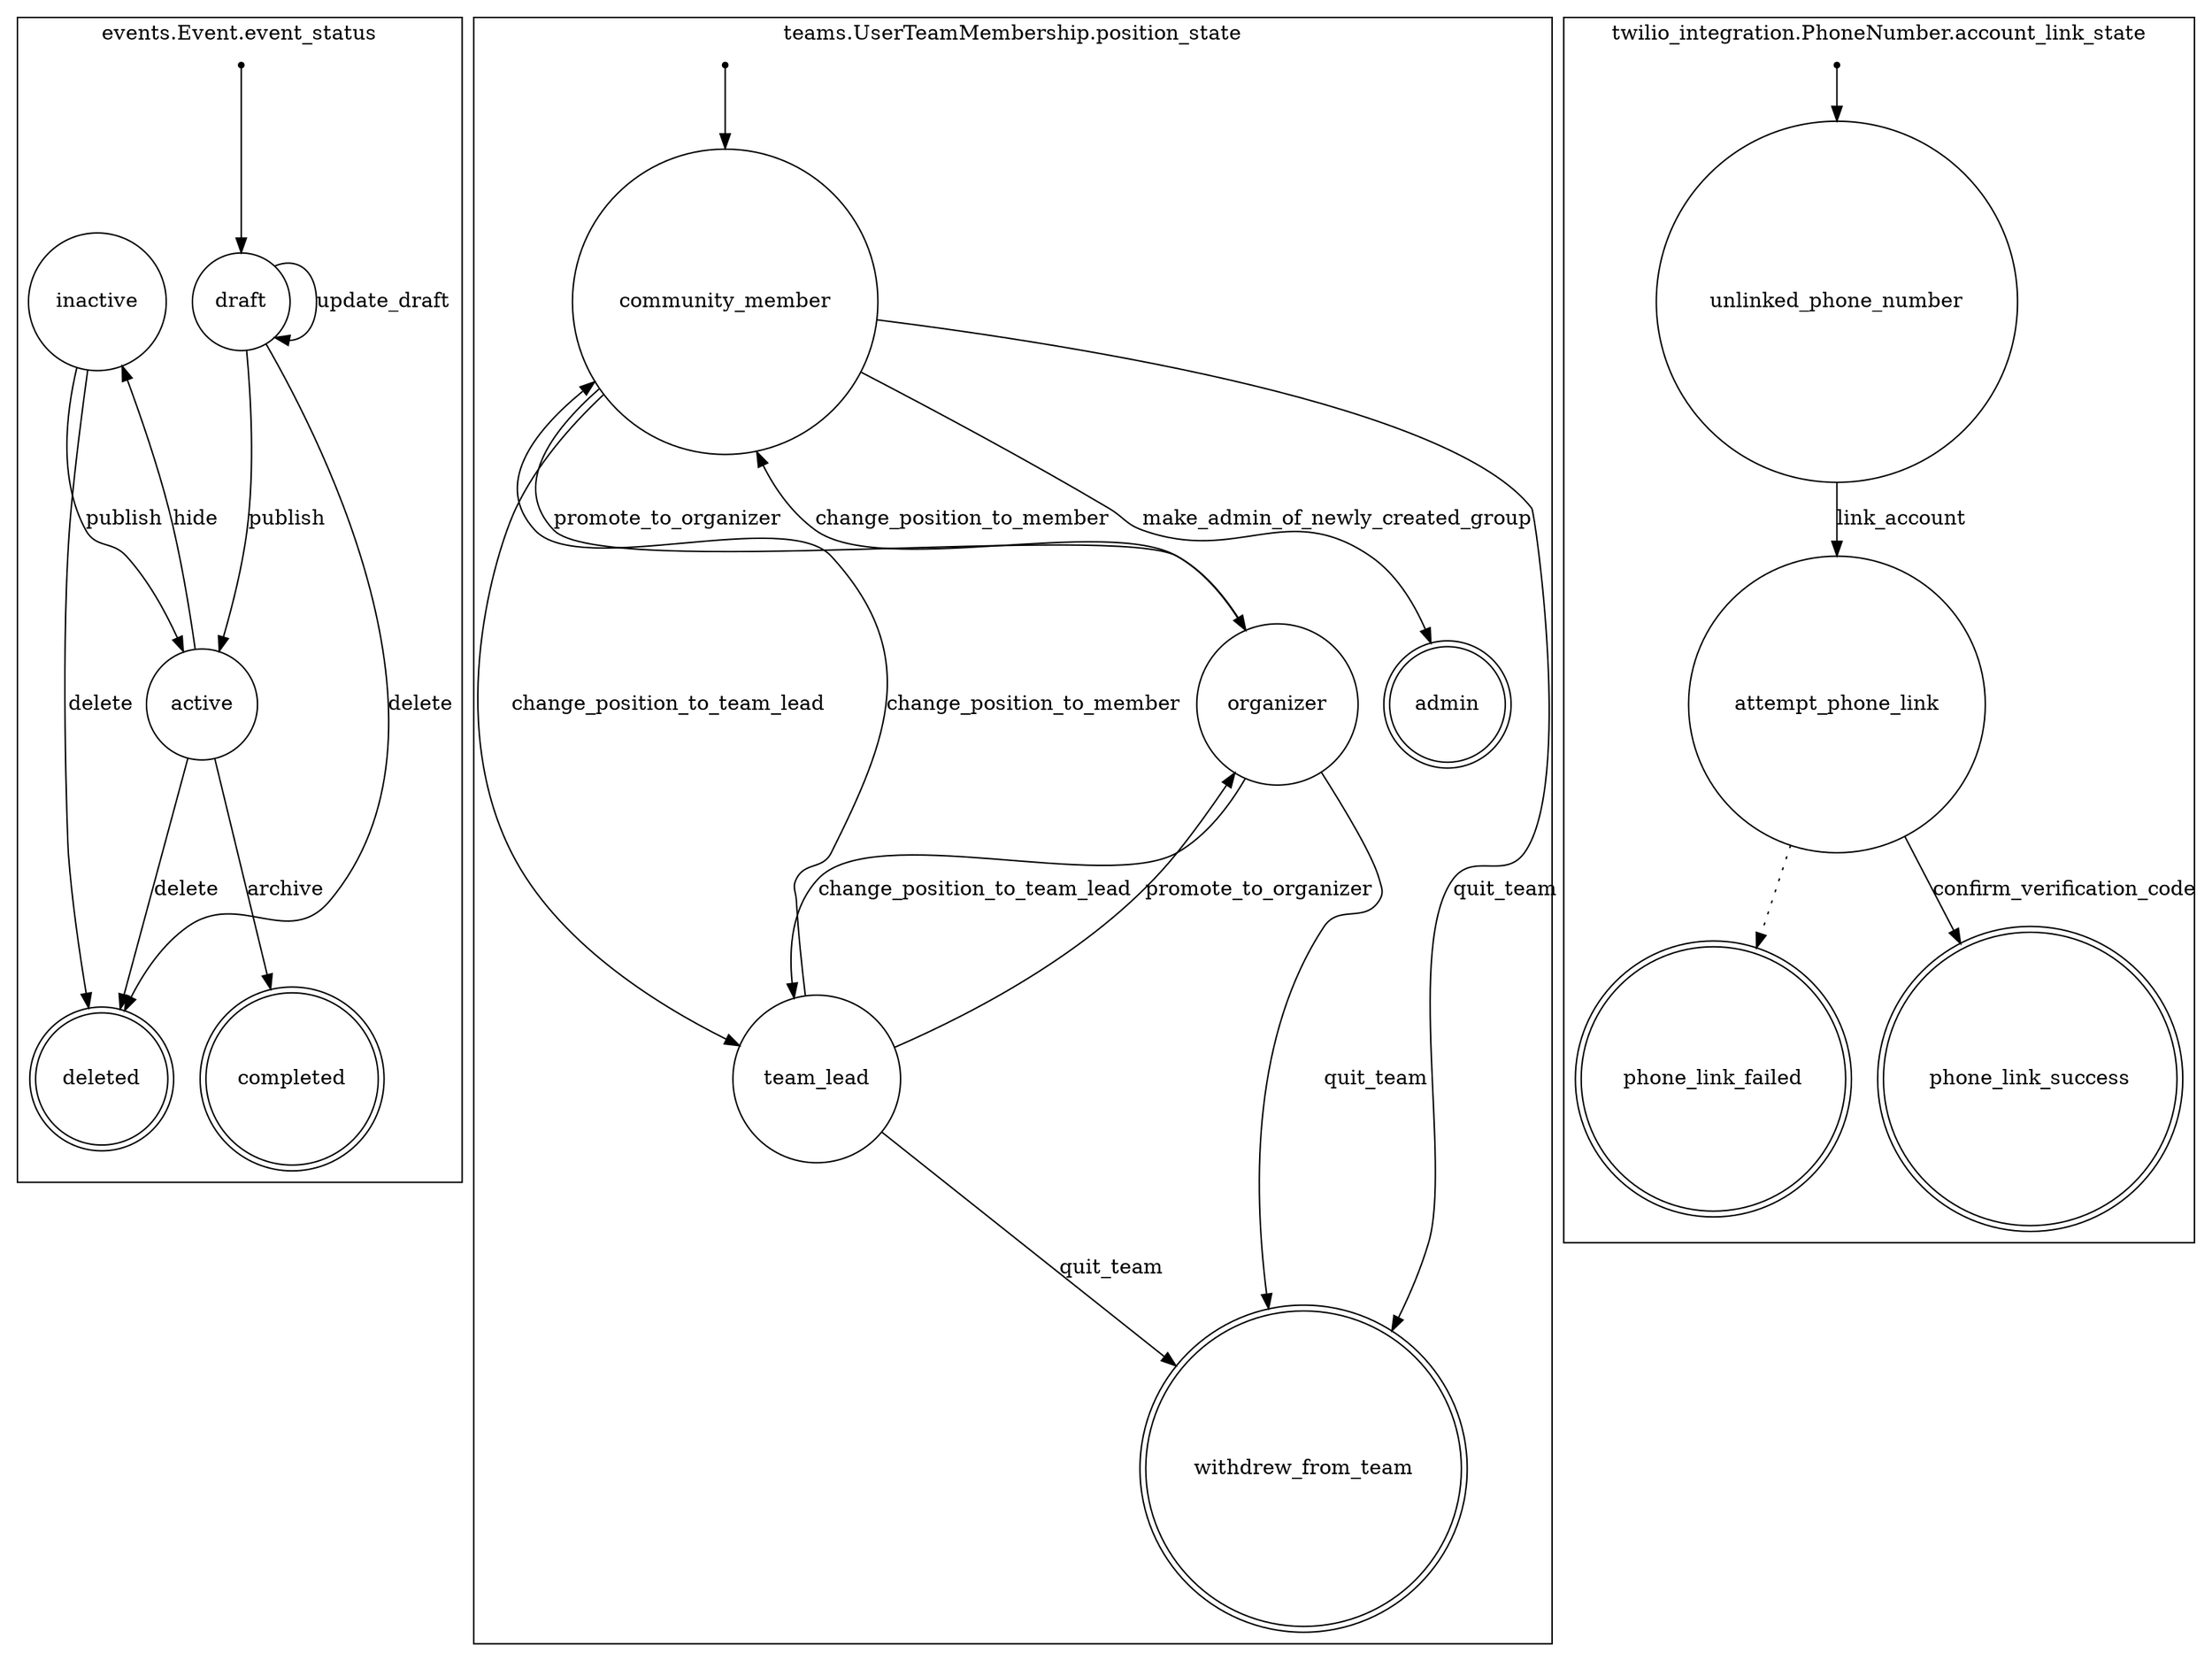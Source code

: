 digraph {
	subgraph cluster_events_Event_event_status {
		graph [label="events.Event.event_status"]
		"events.event.event_status.deleted" [label=deleted shape=doublecircle]
		"events.event.event_status.completed" [label=completed shape=doublecircle]
		"events.event.event_status.inactive" [label=inactive shape=circle]
		"events.event.event_status.draft" [label=draft shape=circle]
		"events.event.event_status._initial" [label="" shape=point]
		"events.event.event_status._initial" -> "events.event.event_status.draft"
		"events.event.event_status.active" [label=active shape=circle]
		"events.event.event_status.active" -> "events.event.event_status.inactive" [label=hide]
		"events.event.event_status.draft" -> "events.event.event_status.draft" [label=update_draft]
		"events.event.event_status.draft" -> "events.event.event_status.active" [label=publish]
		"events.event.event_status.draft" -> "events.event.event_status.deleted" [label=delete]
		"events.event.event_status.active" -> "events.event.event_status.deleted" [label=delete]
		"events.event.event_status.active" -> "events.event.event_status.completed" [label=archive]
		"events.event.event_status.inactive" -> "events.event.event_status.active" [label=publish]
		"events.event.event_status.inactive" -> "events.event.event_status.deleted" [label=delete]
	}
	subgraph cluster_teams_UserTeamMembership_position_state {
		graph [label="teams.UserTeamMembership.position_state"]
		"teams.user_team_membership.position_state.admin" [label=admin shape=doublecircle]
		"teams.user_team_membership.position_state.withdrew_from_team" [label=withdrew_from_team shape=doublecircle]
		"teams.user_team_membership.position_state.organizer" [label=organizer shape=circle]
		"teams.user_team_membership.position_state.team_lead" [label=team_lead shape=circle]
		"teams.user_team_membership.position_state.community_member" [label=community_member shape=circle]
		"teams.user_team_membership.position_state._initial" [label="" shape=point]
		"teams.user_team_membership.position_state._initial" -> "teams.user_team_membership.position_state.community_member"
		"teams.user_team_membership.position_state.team_lead" -> "teams.user_team_membership.position_state.withdrew_from_team" [label=quit_team]
		"teams.user_team_membership.position_state.community_member" -> "teams.user_team_membership.position_state.organizer" [label=promote_to_organizer]
		"teams.user_team_membership.position_state.team_lead" -> "teams.user_team_membership.position_state.organizer" [label=promote_to_organizer]
		"teams.user_team_membership.position_state.organizer" -> "teams.user_team_membership.position_state.team_lead" [label=change_position_to_team_lead]
		"teams.user_team_membership.position_state.organizer" -> "teams.user_team_membership.position_state.withdrew_from_team" [label=quit_team]
		"teams.user_team_membership.position_state.community_member" -> "teams.user_team_membership.position_state.withdrew_from_team" [label=quit_team]
		"teams.user_team_membership.position_state.team_lead" -> "teams.user_team_membership.position_state.community_member" [label=change_position_to_member]
		"teams.user_team_membership.position_state.community_member" -> "teams.user_team_membership.position_state.admin" [label=make_admin_of_newly_created_group]
		"teams.user_team_membership.position_state.organizer" -> "teams.user_team_membership.position_state.community_member" [label=change_position_to_member]
		"teams.user_team_membership.position_state.community_member" -> "teams.user_team_membership.position_state.team_lead" [label=change_position_to_team_lead]
	}
	subgraph cluster_twilio_integration_PhoneNumber_account_link_state {
		graph [label="twilio_integration.PhoneNumber.account_link_state"]
		"twilio_integration.phone_number.account_link_state.phone_link_failed" [label=phone_link_failed shape=doublecircle]
		"twilio_integration.phone_number.account_link_state.phone_link_success" [label=phone_link_success shape=doublecircle]
		"twilio_integration.phone_number.account_link_state.attempt_phone_link" [label=attempt_phone_link shape=circle]
		"twilio_integration.phone_number.account_link_state.unlinked_phone_number" [label=unlinked_phone_number shape=circle]
		"twilio_integration.phone_number.account_link_state._initial" [label="" shape=point]
		"twilio_integration.phone_number.account_link_state._initial" -> "twilio_integration.phone_number.account_link_state.unlinked_phone_number"
		"twilio_integration.phone_number.account_link_state.attempt_phone_link" -> "twilio_integration.phone_number.account_link_state.phone_link_success" [label=confirm_verification_code]
		"twilio_integration.phone_number.account_link_state.unlinked_phone_number" -> "twilio_integration.phone_number.account_link_state.attempt_phone_link" [label=link_account]
		"twilio_integration.phone_number.account_link_state.attempt_phone_link" -> "twilio_integration.phone_number.account_link_state.phone_link_failed" [style=dotted]
	}
}
